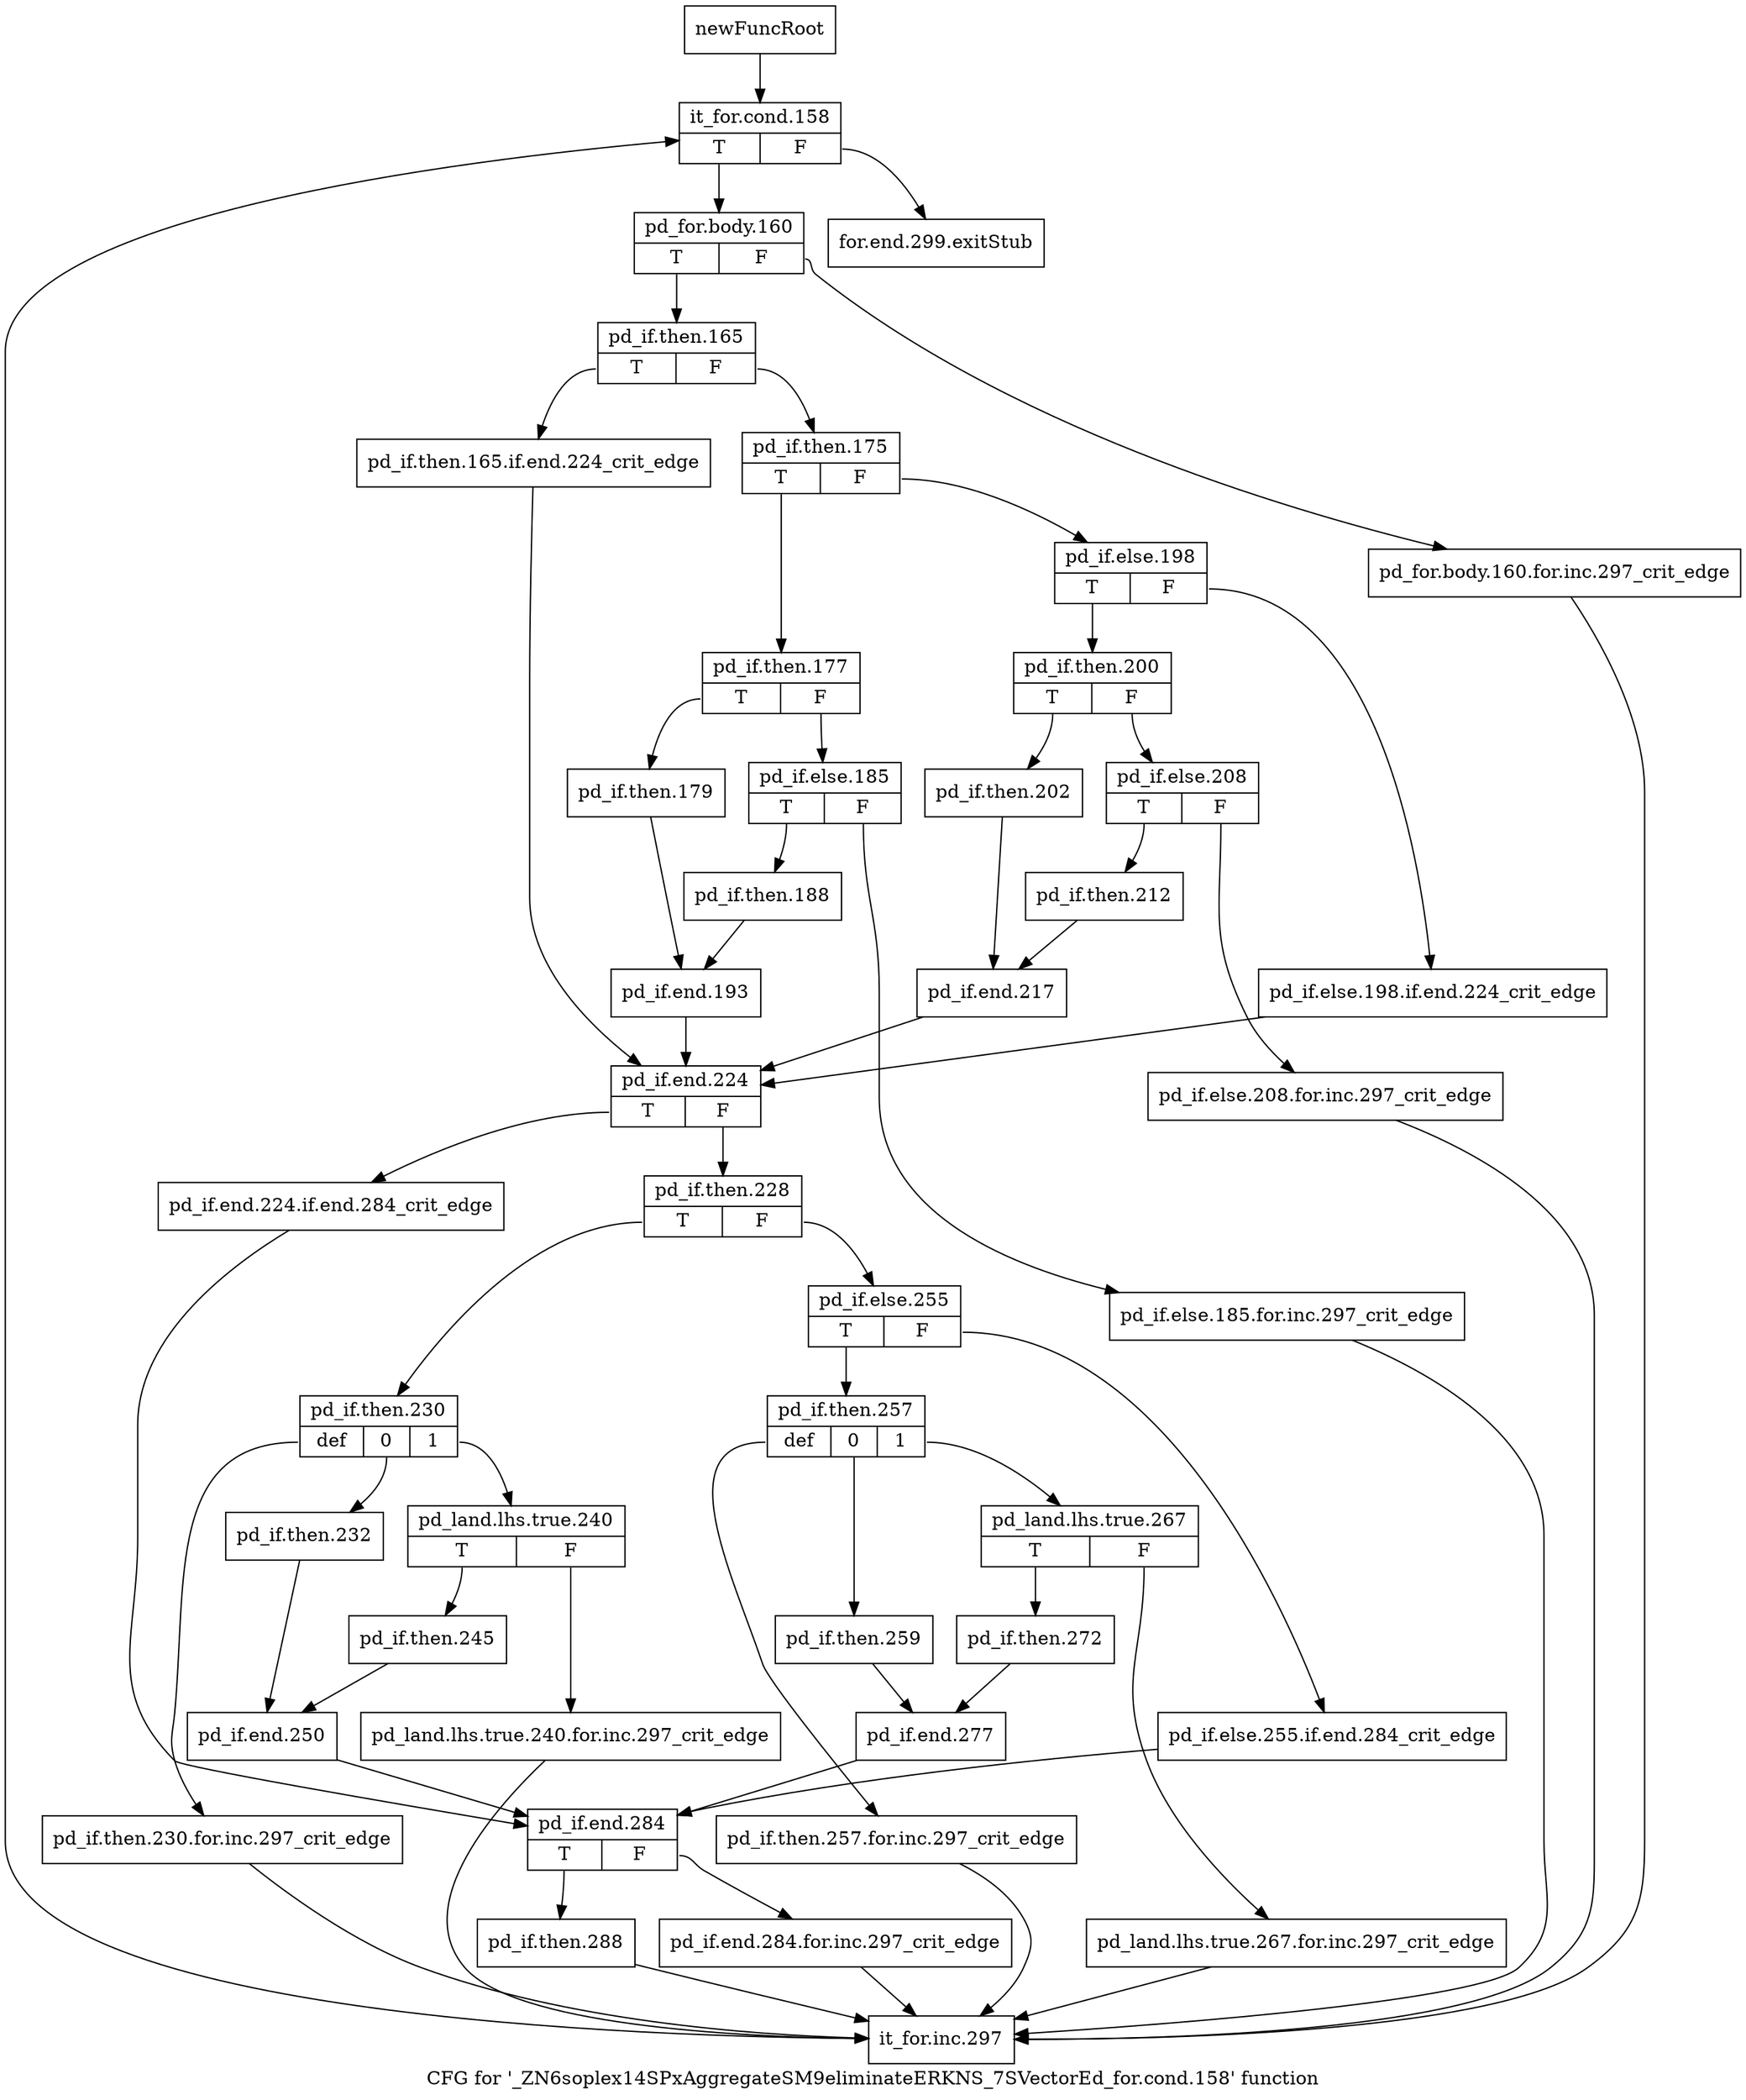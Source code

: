 digraph "CFG for '_ZN6soplex14SPxAggregateSM9eliminateERKNS_7SVectorEd_for.cond.158' function" {
	label="CFG for '_ZN6soplex14SPxAggregateSM9eliminateERKNS_7SVectorEd_for.cond.158' function";

	Node0x2d591f0 [shape=record,label="{newFuncRoot}"];
	Node0x2d591f0 -> Node0x2d59290;
	Node0x2d59240 [shape=record,label="{for.end.299.exitStub}"];
	Node0x2d59290 [shape=record,label="{it_for.cond.158|{<s0>T|<s1>F}}"];
	Node0x2d59290:s0 -> Node0x2d592e0;
	Node0x2d59290:s1 -> Node0x2d59240;
	Node0x2d592e0 [shape=record,label="{pd_for.body.160|{<s0>T|<s1>F}}"];
	Node0x2d592e0:s0 -> Node0x2d59380;
	Node0x2d592e0:s1 -> Node0x2d59330;
	Node0x2d59330 [shape=record,label="{pd_for.body.160.for.inc.297_crit_edge}"];
	Node0x2d59330 -> Node0x2d59fb0;
	Node0x2d59380 [shape=record,label="{pd_if.then.165|{<s0>T|<s1>F}}"];
	Node0x2d59380:s0 -> Node0x2d59880;
	Node0x2d59380:s1 -> Node0x2d593d0;
	Node0x2d593d0 [shape=record,label="{pd_if.then.175|{<s0>T|<s1>F}}"];
	Node0x2d593d0:s0 -> Node0x2d596a0;
	Node0x2d593d0:s1 -> Node0x2d59420;
	Node0x2d59420 [shape=record,label="{pd_if.else.198|{<s0>T|<s1>F}}"];
	Node0x2d59420:s0 -> Node0x2d594c0;
	Node0x2d59420:s1 -> Node0x2d59470;
	Node0x2d59470 [shape=record,label="{pd_if.else.198.if.end.224_crit_edge}"];
	Node0x2d59470 -> Node0x2d598d0;
	Node0x2d594c0 [shape=record,label="{pd_if.then.200|{<s0>T|<s1>F}}"];
	Node0x2d594c0:s0 -> Node0x2d59600;
	Node0x2d594c0:s1 -> Node0x2d59510;
	Node0x2d59510 [shape=record,label="{pd_if.else.208|{<s0>T|<s1>F}}"];
	Node0x2d59510:s0 -> Node0x2d595b0;
	Node0x2d59510:s1 -> Node0x2d59560;
	Node0x2d59560 [shape=record,label="{pd_if.else.208.for.inc.297_crit_edge}"];
	Node0x2d59560 -> Node0x2d59fb0;
	Node0x2d595b0 [shape=record,label="{pd_if.then.212}"];
	Node0x2d595b0 -> Node0x2d59650;
	Node0x2d59600 [shape=record,label="{pd_if.then.202}"];
	Node0x2d59600 -> Node0x2d59650;
	Node0x2d59650 [shape=record,label="{pd_if.end.217}"];
	Node0x2d59650 -> Node0x2d598d0;
	Node0x2d596a0 [shape=record,label="{pd_if.then.177|{<s0>T|<s1>F}}"];
	Node0x2d596a0:s0 -> Node0x2d597e0;
	Node0x2d596a0:s1 -> Node0x2d596f0;
	Node0x2d596f0 [shape=record,label="{pd_if.else.185|{<s0>T|<s1>F}}"];
	Node0x2d596f0:s0 -> Node0x2d59790;
	Node0x2d596f0:s1 -> Node0x2d59740;
	Node0x2d59740 [shape=record,label="{pd_if.else.185.for.inc.297_crit_edge}"];
	Node0x2d59740 -> Node0x2d59fb0;
	Node0x2d59790 [shape=record,label="{pd_if.then.188}"];
	Node0x2d59790 -> Node0x2d59830;
	Node0x2d597e0 [shape=record,label="{pd_if.then.179}"];
	Node0x2d597e0 -> Node0x2d59830;
	Node0x2d59830 [shape=record,label="{pd_if.end.193}"];
	Node0x2d59830 -> Node0x2d598d0;
	Node0x2d59880 [shape=record,label="{pd_if.then.165.if.end.224_crit_edge}"];
	Node0x2d59880 -> Node0x2d598d0;
	Node0x2d598d0 [shape=record,label="{pd_if.end.224|{<s0>T|<s1>F}}"];
	Node0x2d598d0:s0 -> Node0x2d59e70;
	Node0x2d598d0:s1 -> Node0x2d59920;
	Node0x2d59920 [shape=record,label="{pd_if.then.228|{<s0>T|<s1>F}}"];
	Node0x2d59920:s0 -> Node0x2d59c40;
	Node0x2d59920:s1 -> Node0x2d59970;
	Node0x2d59970 [shape=record,label="{pd_if.else.255|{<s0>T|<s1>F}}"];
	Node0x2d59970:s0 -> Node0x2d59a10;
	Node0x2d59970:s1 -> Node0x2d599c0;
	Node0x2d599c0 [shape=record,label="{pd_if.else.255.if.end.284_crit_edge}"];
	Node0x2d599c0 -> Node0x2d59ec0;
	Node0x2d59a10 [shape=record,label="{pd_if.then.257|{<s0>def|<s1>0|<s2>1}}"];
	Node0x2d59a10:s0 -> Node0x2d59bf0;
	Node0x2d59a10:s1 -> Node0x2d59b50;
	Node0x2d59a10:s2 -> Node0x2d59a60;
	Node0x2d59a60 [shape=record,label="{pd_land.lhs.true.267|{<s0>T|<s1>F}}"];
	Node0x2d59a60:s0 -> Node0x2d59b00;
	Node0x2d59a60:s1 -> Node0x2d59ab0;
	Node0x2d59ab0 [shape=record,label="{pd_land.lhs.true.267.for.inc.297_crit_edge}"];
	Node0x2d59ab0 -> Node0x2d59fb0;
	Node0x2d59b00 [shape=record,label="{pd_if.then.272}"];
	Node0x2d59b00 -> Node0x2d59ba0;
	Node0x2d59b50 [shape=record,label="{pd_if.then.259}"];
	Node0x2d59b50 -> Node0x2d59ba0;
	Node0x2d59ba0 [shape=record,label="{pd_if.end.277}"];
	Node0x2d59ba0 -> Node0x2d59ec0;
	Node0x2d59bf0 [shape=record,label="{pd_if.then.257.for.inc.297_crit_edge}"];
	Node0x2d59bf0 -> Node0x2d59fb0;
	Node0x2d59c40 [shape=record,label="{pd_if.then.230|{<s0>def|<s1>0|<s2>1}}"];
	Node0x2d59c40:s0 -> Node0x2d59e20;
	Node0x2d59c40:s1 -> Node0x2d59d80;
	Node0x2d59c40:s2 -> Node0x2d59c90;
	Node0x2d59c90 [shape=record,label="{pd_land.lhs.true.240|{<s0>T|<s1>F}}"];
	Node0x2d59c90:s0 -> Node0x2d59d30;
	Node0x2d59c90:s1 -> Node0x2d59ce0;
	Node0x2d59ce0 [shape=record,label="{pd_land.lhs.true.240.for.inc.297_crit_edge}"];
	Node0x2d59ce0 -> Node0x2d59fb0;
	Node0x2d59d30 [shape=record,label="{pd_if.then.245}"];
	Node0x2d59d30 -> Node0x2d59dd0;
	Node0x2d59d80 [shape=record,label="{pd_if.then.232}"];
	Node0x2d59d80 -> Node0x2d59dd0;
	Node0x2d59dd0 [shape=record,label="{pd_if.end.250}"];
	Node0x2d59dd0 -> Node0x2d59ec0;
	Node0x2d59e20 [shape=record,label="{pd_if.then.230.for.inc.297_crit_edge}"];
	Node0x2d59e20 -> Node0x2d59fb0;
	Node0x2d59e70 [shape=record,label="{pd_if.end.224.if.end.284_crit_edge}"];
	Node0x2d59e70 -> Node0x2d59ec0;
	Node0x2d59ec0 [shape=record,label="{pd_if.end.284|{<s0>T|<s1>F}}"];
	Node0x2d59ec0:s0 -> Node0x2d59f60;
	Node0x2d59ec0:s1 -> Node0x2d59f10;
	Node0x2d59f10 [shape=record,label="{pd_if.end.284.for.inc.297_crit_edge}"];
	Node0x2d59f10 -> Node0x2d59fb0;
	Node0x2d59f60 [shape=record,label="{pd_if.then.288}"];
	Node0x2d59f60 -> Node0x2d59fb0;
	Node0x2d59fb0 [shape=record,label="{it_for.inc.297}"];
	Node0x2d59fb0 -> Node0x2d59290;
}
